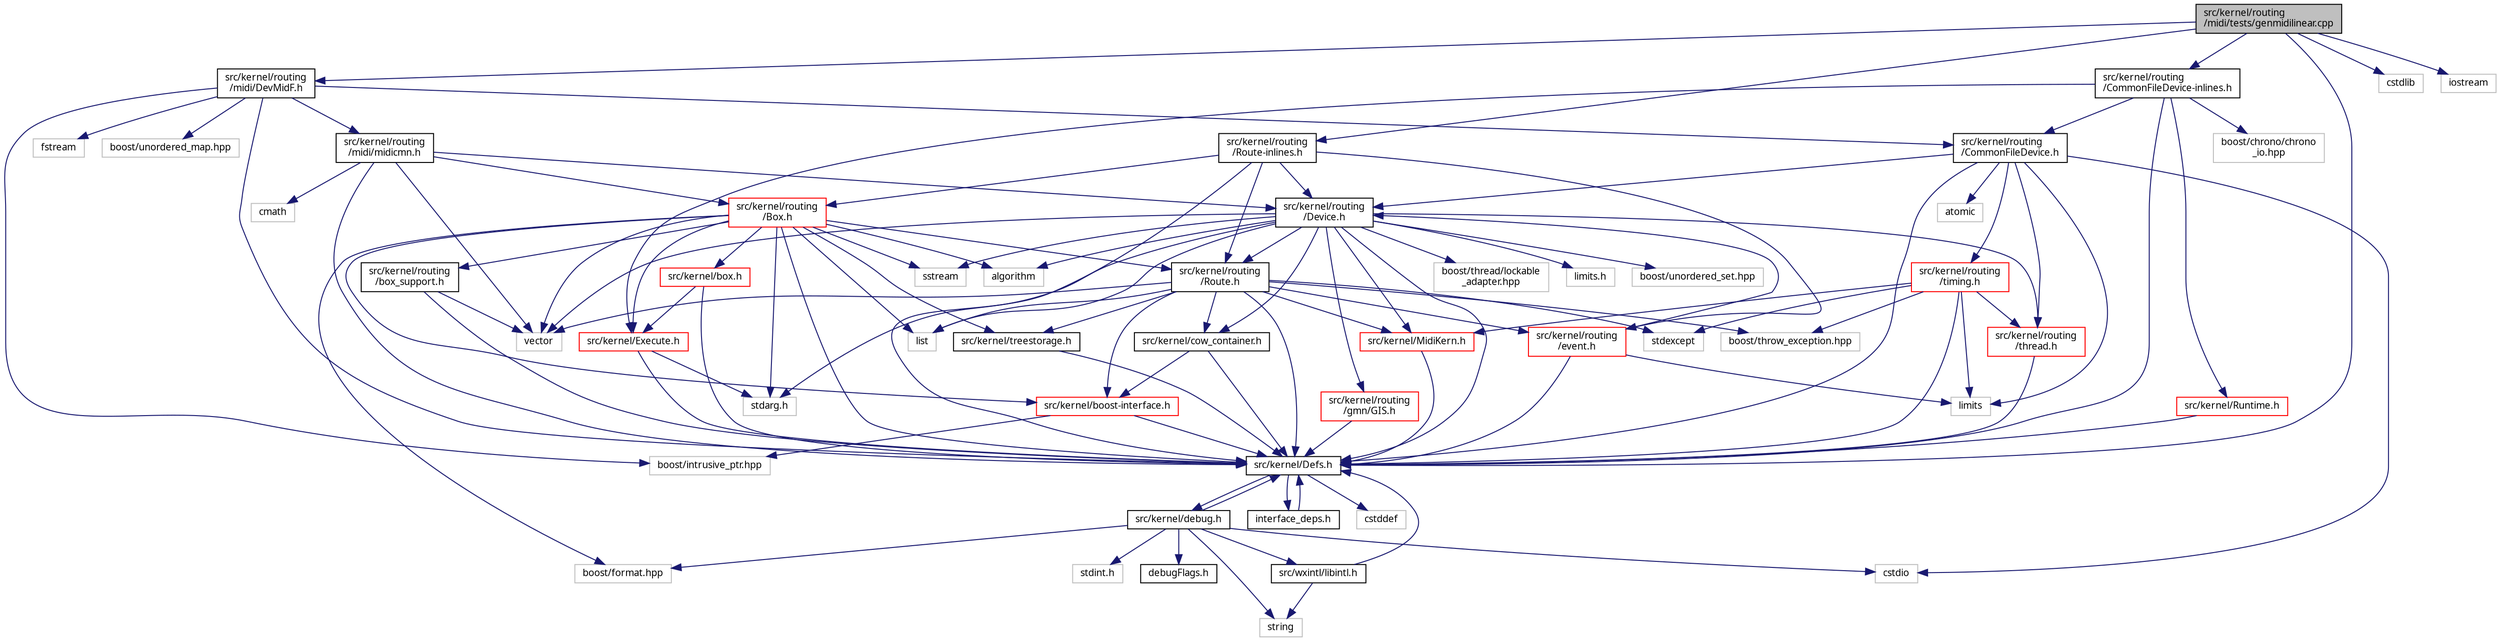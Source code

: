 digraph "src/kernel/routing/midi/tests/genmidilinear.cpp"
{
  edge [fontname="Sans",fontsize="10",labelfontname="Sans",labelfontsize="10"];
  node [fontname="Sans",fontsize="10",shape=record];
  Node0 [label="src/kernel/routing\l/midi/tests/genmidilinear.cpp",height=0.2,width=0.4,color="black", fillcolor="grey75", style="filled", fontcolor="black"];
  Node0 -> Node1 [color="midnightblue",fontsize="10",style="solid",fontname="Sans"];
  Node1 [label="src/kernel/Defs.h",height=0.2,width=0.4,color="black", fillcolor="white", style="filled",URL="$d1/d73/Defs_8h.html",tooltip="Common definitions. "];
  Node1 -> Node2 [color="midnightblue",fontsize="10",style="solid",fontname="Sans"];
  Node2 [label="interface_deps.h",height=0.2,width=0.4,color="black", fillcolor="white", style="filled",URL="$de/ddd/interface__deps_8h.html"];
  Node2 -> Node1 [color="midnightblue",fontsize="10",style="solid",fontname="Sans"];
  Node1 -> Node3 [color="midnightblue",fontsize="10",style="solid",fontname="Sans"];
  Node3 [label="cstddef",height=0.2,width=0.4,color="grey75", fillcolor="white", style="filled"];
  Node1 -> Node4 [color="midnightblue",fontsize="10",style="solid",fontname="Sans"];
  Node4 [label="src/kernel/debug.h",height=0.2,width=0.4,color="black", fillcolor="white", style="filled",URL="$db/d16/debug_8h.html"];
  Node4 -> Node1 [color="midnightblue",fontsize="10",style="solid",fontname="Sans"];
  Node4 -> Node5 [color="midnightblue",fontsize="10",style="solid",fontname="Sans"];
  Node5 [label="src/wxintl/libintl.h",height=0.2,width=0.4,color="black", fillcolor="white", style="filled",URL="$d4/d64/libintl_8h.html"];
  Node5 -> Node1 [color="midnightblue",fontsize="10",style="solid",fontname="Sans"];
  Node5 -> Node6 [color="midnightblue",fontsize="10",style="solid",fontname="Sans"];
  Node6 [label="string",height=0.2,width=0.4,color="grey75", fillcolor="white", style="filled"];
  Node4 -> Node6 [color="midnightblue",fontsize="10",style="solid",fontname="Sans"];
  Node4 -> Node7 [color="midnightblue",fontsize="10",style="solid",fontname="Sans"];
  Node7 [label="cstdio",height=0.2,width=0.4,color="grey75", fillcolor="white", style="filled"];
  Node4 -> Node8 [color="midnightblue",fontsize="10",style="solid",fontname="Sans"];
  Node8 [label="boost/format.hpp",height=0.2,width=0.4,color="grey75", fillcolor="white", style="filled"];
  Node4 -> Node9 [color="midnightblue",fontsize="10",style="solid",fontname="Sans"];
  Node9 [label="stdint.h",height=0.2,width=0.4,color="grey75", fillcolor="white", style="filled"];
  Node4 -> Node10 [color="midnightblue",fontsize="10",style="solid",fontname="Sans"];
  Node10 [label="debugFlags.h",height=0.2,width=0.4,color="black", fillcolor="white", style="filled",URL="$d4/dab/debugFlags_8h.html",tooltip="Debug flags for mutabor debug mode. "];
  Node0 -> Node11 [color="midnightblue",fontsize="10",style="solid",fontname="Sans"];
  Node11 [label="src/kernel/routing\l/midi/DevMidF.h",height=0.2,width=0.4,color="black", fillcolor="white", style="filled",URL="$da/d3c/DevMidF_8h.html"];
  Node11 -> Node1 [color="midnightblue",fontsize="10",style="solid",fontname="Sans"];
  Node11 -> Node12 [color="midnightblue",fontsize="10",style="solid",fontname="Sans"];
  Node12 [label="src/kernel/routing\l/CommonFileDevice.h",height=0.2,width=0.4,color="black", fillcolor="white", style="filled",URL="$d9/d17/CommonFileDevice_8h.html"];
  Node12 -> Node1 [color="midnightblue",fontsize="10",style="solid",fontname="Sans"];
  Node12 -> Node13 [color="midnightblue",fontsize="10",style="solid",fontname="Sans"];
  Node13 [label="src/kernel/routing\l/Device.h",height=0.2,width=0.4,color="black", fillcolor="white", style="filled",URL="$de/d05/Device_8h.html",tooltip="Routing. "];
  Node13 -> Node1 [color="midnightblue",fontsize="10",style="solid",fontname="Sans"];
  Node13 -> Node14 [color="midnightblue",fontsize="10",style="solid",fontname="Sans"];
  Node14 [label="src/kernel/cow_container.h",height=0.2,width=0.4,color="black", fillcolor="white", style="filled",URL="$da/d28/cow__container_8h.html",tooltip="Copy on write container. "];
  Node14 -> Node1 [color="midnightblue",fontsize="10",style="solid",fontname="Sans"];
  Node14 -> Node15 [color="midnightblue",fontsize="10",style="solid",fontname="Sans"];
  Node15 [label="src/kernel/boost-interface.h",height=0.2,width=0.4,color="red", fillcolor="white", style="filled",URL="$d1/da4/boost-interface_8h.html",tooltip="Interface to the boost library. "];
  Node15 -> Node1 [color="midnightblue",fontsize="10",style="solid",fontname="Sans"];
  Node15 -> Node17 [color="midnightblue",fontsize="10",style="solid",fontname="Sans"];
  Node17 [label="boost/intrusive_ptr.hpp",height=0.2,width=0.4,color="grey75", fillcolor="white", style="filled"];
  Node13 -> Node18 [color="midnightblue",fontsize="10",style="solid",fontname="Sans"];
  Node18 [label="src/kernel/routing\l/gmn/GIS.h",height=0.2,width=0.4,color="red", fillcolor="white", style="filled",URL="$dd/d4d/GIS_8h.html"];
  Node18 -> Node1 [color="midnightblue",fontsize="10",style="solid",fontname="Sans"];
  Node13 -> Node23 [color="midnightblue",fontsize="10",style="solid",fontname="Sans"];
  Node23 [label="src/kernel/routing\l/Route.h",height=0.2,width=0.4,color="black", fillcolor="white", style="filled",URL="$d1/d65/Route_8h.html",tooltip="Routing. "];
  Node23 -> Node1 [color="midnightblue",fontsize="10",style="solid",fontname="Sans"];
  Node23 -> Node14 [color="midnightblue",fontsize="10",style="solid",fontname="Sans"];
  Node23 -> Node24 [color="midnightblue",fontsize="10",style="solid",fontname="Sans"];
  Node24 [label="src/kernel/MidiKern.h",height=0.2,width=0.4,color="red", fillcolor="white", style="filled",URL="$da/dfd/MidiKern_8h.html"];
  Node24 -> Node1 [color="midnightblue",fontsize="10",style="solid",fontname="Sans"];
  Node23 -> Node26 [color="midnightblue",fontsize="10",style="solid",fontname="Sans"];
  Node26 [label="src/kernel/treestorage.h",height=0.2,width=0.4,color="black", fillcolor="white", style="filled",URL="$db/dbe/treestorage_8h.html",tooltip="abstract class for tree like storage "];
  Node26 -> Node1 [color="midnightblue",fontsize="10",style="solid",fontname="Sans"];
  Node23 -> Node15 [color="midnightblue",fontsize="10",style="solid",fontname="Sans"];
  Node23 -> Node27 [color="midnightblue",fontsize="10",style="solid",fontname="Sans"];
  Node27 [label="list",height=0.2,width=0.4,color="grey75", fillcolor="white", style="filled"];
  Node23 -> Node28 [color="midnightblue",fontsize="10",style="solid",fontname="Sans"];
  Node28 [label="vector",height=0.2,width=0.4,color="grey75", fillcolor="white", style="filled"];
  Node23 -> Node29 [color="midnightblue",fontsize="10",style="solid",fontname="Sans"];
  Node29 [label="stdexcept",height=0.2,width=0.4,color="grey75", fillcolor="white", style="filled"];
  Node23 -> Node30 [color="midnightblue",fontsize="10",style="solid",fontname="Sans"];
  Node30 [label="boost/throw_exception.hpp",height=0.2,width=0.4,color="grey75", fillcolor="white", style="filled"];
  Node23 -> Node31 [color="midnightblue",fontsize="10",style="solid",fontname="Sans"];
  Node31 [label="src/kernel/routing\l/event.h",height=0.2,width=0.4,color="red", fillcolor="white", style="filled",URL="$dd/d20/event_8h.html"];
  Node31 -> Node1 [color="midnightblue",fontsize="10",style="solid",fontname="Sans"];
  Node31 -> Node13 [color="midnightblue",fontsize="10",style="solid",fontname="Sans"];
  Node31 -> Node33 [color="midnightblue",fontsize="10",style="solid",fontname="Sans"];
  Node33 [label="limits",height=0.2,width=0.4,color="grey75", fillcolor="white", style="filled"];
  Node13 -> Node34 [color="midnightblue",fontsize="10",style="solid",fontname="Sans"];
  Node34 [label="src/kernel/routing\l/thread.h",height=0.2,width=0.4,color="red", fillcolor="white", style="filled",URL="$db/dd5/thread_8h.html"];
  Node34 -> Node1 [color="midnightblue",fontsize="10",style="solid",fontname="Sans"];
  Node13 -> Node37 [color="midnightblue",fontsize="10",style="solid",fontname="Sans"];
  Node37 [label="boost/thread/lockable\l_adapter.hpp",height=0.2,width=0.4,color="grey75", fillcolor="white", style="filled"];
  Node13 -> Node24 [color="midnightblue",fontsize="10",style="solid",fontname="Sans"];
  Node13 -> Node28 [color="midnightblue",fontsize="10",style="solid",fontname="Sans"];
  Node13 -> Node27 [color="midnightblue",fontsize="10",style="solid",fontname="Sans"];
  Node13 -> Node38 [color="midnightblue",fontsize="10",style="solid",fontname="Sans"];
  Node38 [label="limits.h",height=0.2,width=0.4,color="grey75", fillcolor="white", style="filled"];
  Node13 -> Node39 [color="midnightblue",fontsize="10",style="solid",fontname="Sans"];
  Node39 [label="algorithm",height=0.2,width=0.4,color="grey75", fillcolor="white", style="filled"];
  Node13 -> Node40 [color="midnightblue",fontsize="10",style="solid",fontname="Sans"];
  Node40 [label="sstream",height=0.2,width=0.4,color="grey75", fillcolor="white", style="filled"];
  Node13 -> Node41 [color="midnightblue",fontsize="10",style="solid",fontname="Sans"];
  Node41 [label="stdarg.h",height=0.2,width=0.4,color="grey75", fillcolor="white", style="filled"];
  Node13 -> Node42 [color="midnightblue",fontsize="10",style="solid",fontname="Sans"];
  Node42 [label="boost/unordered_set.hpp",height=0.2,width=0.4,color="grey75", fillcolor="white", style="filled"];
  Node12 -> Node34 [color="midnightblue",fontsize="10",style="solid",fontname="Sans"];
  Node12 -> Node43 [color="midnightblue",fontsize="10",style="solid",fontname="Sans"];
  Node43 [label="src/kernel/routing\l/timing.h",height=0.2,width=0.4,color="red", fillcolor="white", style="filled",URL="$db/d41/timing_8h.html"];
  Node43 -> Node1 [color="midnightblue",fontsize="10",style="solid",fontname="Sans"];
  Node43 -> Node24 [color="midnightblue",fontsize="10",style="solid",fontname="Sans"];
  Node43 -> Node33 [color="midnightblue",fontsize="10",style="solid",fontname="Sans"];
  Node43 -> Node29 [color="midnightblue",fontsize="10",style="solid",fontname="Sans"];
  Node43 -> Node30 [color="midnightblue",fontsize="10",style="solid",fontname="Sans"];
  Node43 -> Node34 [color="midnightblue",fontsize="10",style="solid",fontname="Sans"];
  Node12 -> Node33 [color="midnightblue",fontsize="10",style="solid",fontname="Sans"];
  Node12 -> Node7 [color="midnightblue",fontsize="10",style="solid",fontname="Sans"];
  Node12 -> Node47 [color="midnightblue",fontsize="10",style="solid",fontname="Sans"];
  Node47 [label="atomic",height=0.2,width=0.4,color="grey75", fillcolor="white", style="filled"];
  Node11 -> Node48 [color="midnightblue",fontsize="10",style="solid",fontname="Sans"];
  Node48 [label="src/kernel/routing\l/midi/midicmn.h",height=0.2,width=0.4,color="black", fillcolor="white", style="filled",URL="$de/d21/midicmn_8h.html"];
  Node48 -> Node1 [color="midnightblue",fontsize="10",style="solid",fontname="Sans"];
  Node48 -> Node13 [color="midnightblue",fontsize="10",style="solid",fontname="Sans"];
  Node48 -> Node49 [color="midnightblue",fontsize="10",style="solid",fontname="Sans"];
  Node49 [label="src/kernel/routing\l/Box.h",height=0.2,width=0.4,color="red", fillcolor="white", style="filled",URL="$de/d0f/Box_8h.html",tooltip="Mutabor Box for C++. "];
  Node49 -> Node1 [color="midnightblue",fontsize="10",style="solid",fontname="Sans"];
  Node49 -> Node26 [color="midnightblue",fontsize="10",style="solid",fontname="Sans"];
  Node49 -> Node15 [color="midnightblue",fontsize="10",style="solid",fontname="Sans"];
  Node49 -> Node23 [color="midnightblue",fontsize="10",style="solid",fontname="Sans"];
  Node49 -> Node50 [color="midnightblue",fontsize="10",style="solid",fontname="Sans"];
  Node50 [label="src/kernel/Execute.h",height=0.2,width=0.4,color="red", fillcolor="white", style="filled",URL="$de/d11/Execute_8h.html",tooltip="Execute tuning changes. "];
  Node50 -> Node1 [color="midnightblue",fontsize="10",style="solid",fontname="Sans"];
  Node50 -> Node41 [color="midnightblue",fontsize="10",style="solid",fontname="Sans"];
  Node49 -> Node53 [color="midnightblue",fontsize="10",style="solid",fontname="Sans"];
  Node53 [label="src/kernel/box.h",height=0.2,width=0.4,color="red", fillcolor="white", style="filled",URL="$dc/d19/box_8h.html",tooltip="Description: Collect all properties, which are used by boxes. "];
  Node53 -> Node1 [color="midnightblue",fontsize="10",style="solid",fontname="Sans"];
  Node53 -> Node50 [color="midnightblue",fontsize="10",style="solid",fontname="Sans"];
  Node49 -> Node56 [color="midnightblue",fontsize="10",style="solid",fontname="Sans"];
  Node56 [label="src/kernel/routing\l/box_support.h",height=0.2,width=0.4,color="black", fillcolor="white", style="filled",URL="$d2/dfc/box__support_8h.html",tooltip="Mutabor Box for C++. "];
  Node56 -> Node1 [color="midnightblue",fontsize="10",style="solid",fontname="Sans"];
  Node56 -> Node28 [color="midnightblue",fontsize="10",style="solid",fontname="Sans"];
  Node49 -> Node28 [color="midnightblue",fontsize="10",style="solid",fontname="Sans"];
  Node49 -> Node27 [color="midnightblue",fontsize="10",style="solid",fontname="Sans"];
  Node49 -> Node39 [color="midnightblue",fontsize="10",style="solid",fontname="Sans"];
  Node49 -> Node40 [color="midnightblue",fontsize="10",style="solid",fontname="Sans"];
  Node49 -> Node41 [color="midnightblue",fontsize="10",style="solid",fontname="Sans"];
  Node49 -> Node8 [color="midnightblue",fontsize="10",style="solid",fontname="Sans"];
  Node48 -> Node28 [color="midnightblue",fontsize="10",style="solid",fontname="Sans"];
  Node48 -> Node57 [color="midnightblue",fontsize="10",style="solid",fontname="Sans"];
  Node57 [label="cmath",height=0.2,width=0.4,color="grey75", fillcolor="white", style="filled"];
  Node11 -> Node58 [color="midnightblue",fontsize="10",style="solid",fontname="Sans"];
  Node58 [label="fstream",height=0.2,width=0.4,color="grey75", fillcolor="white", style="filled"];
  Node11 -> Node17 [color="midnightblue",fontsize="10",style="solid",fontname="Sans"];
  Node11 -> Node59 [color="midnightblue",fontsize="10",style="solid",fontname="Sans"];
  Node59 [label="boost/unordered_map.hpp",height=0.2,width=0.4,color="grey75", fillcolor="white", style="filled"];
  Node0 -> Node60 [color="midnightblue",fontsize="10",style="solid",fontname="Sans"];
  Node60 [label="src/kernel/routing\l/Route-inlines.h",height=0.2,width=0.4,color="black", fillcolor="white", style="filled",URL="$d2/d2c/Route-inlines_8h.html"];
  Node60 -> Node1 [color="midnightblue",fontsize="10",style="solid",fontname="Sans"];
  Node60 -> Node23 [color="midnightblue",fontsize="10",style="solid",fontname="Sans"];
  Node60 -> Node13 [color="midnightblue",fontsize="10",style="solid",fontname="Sans"];
  Node60 -> Node49 [color="midnightblue",fontsize="10",style="solid",fontname="Sans"];
  Node60 -> Node31 [color="midnightblue",fontsize="10",style="solid",fontname="Sans"];
  Node0 -> Node61 [color="midnightblue",fontsize="10",style="solid",fontname="Sans"];
  Node61 [label="src/kernel/routing\l/CommonFileDevice-inlines.h",height=0.2,width=0.4,color="black", fillcolor="white", style="filled",URL="$d9/d6a/CommonFileDevice-inlines_8h.html"];
  Node61 -> Node1 [color="midnightblue",fontsize="10",style="solid",fontname="Sans"];
  Node61 -> Node12 [color="midnightblue",fontsize="10",style="solid",fontname="Sans"];
  Node61 -> Node50 [color="midnightblue",fontsize="10",style="solid",fontname="Sans"];
  Node61 -> Node62 [color="midnightblue",fontsize="10",style="solid",fontname="Sans"];
  Node62 [label="src/kernel/Runtime.h",height=0.2,width=0.4,color="red", fillcolor="white", style="filled",URL="$d5/d84/Runtime_8h.html",tooltip="Runtime functions of the (mainly C) old kernel of Mutabor. "];
  Node62 -> Node1 [color="midnightblue",fontsize="10",style="solid",fontname="Sans"];
  Node61 -> Node64 [color="midnightblue",fontsize="10",style="solid",fontname="Sans"];
  Node64 [label="boost/chrono/chrono\l_io.hpp",height=0.2,width=0.4,color="grey75", fillcolor="white", style="filled"];
  Node0 -> Node65 [color="midnightblue",fontsize="10",style="solid",fontname="Sans"];
  Node65 [label="cstdlib",height=0.2,width=0.4,color="grey75", fillcolor="white", style="filled"];
  Node0 -> Node20 [color="midnightblue",fontsize="10",style="solid",fontname="Sans"];
  Node20 [label="iostream",height=0.2,width=0.4,color="grey75", fillcolor="white", style="filled"];
}
